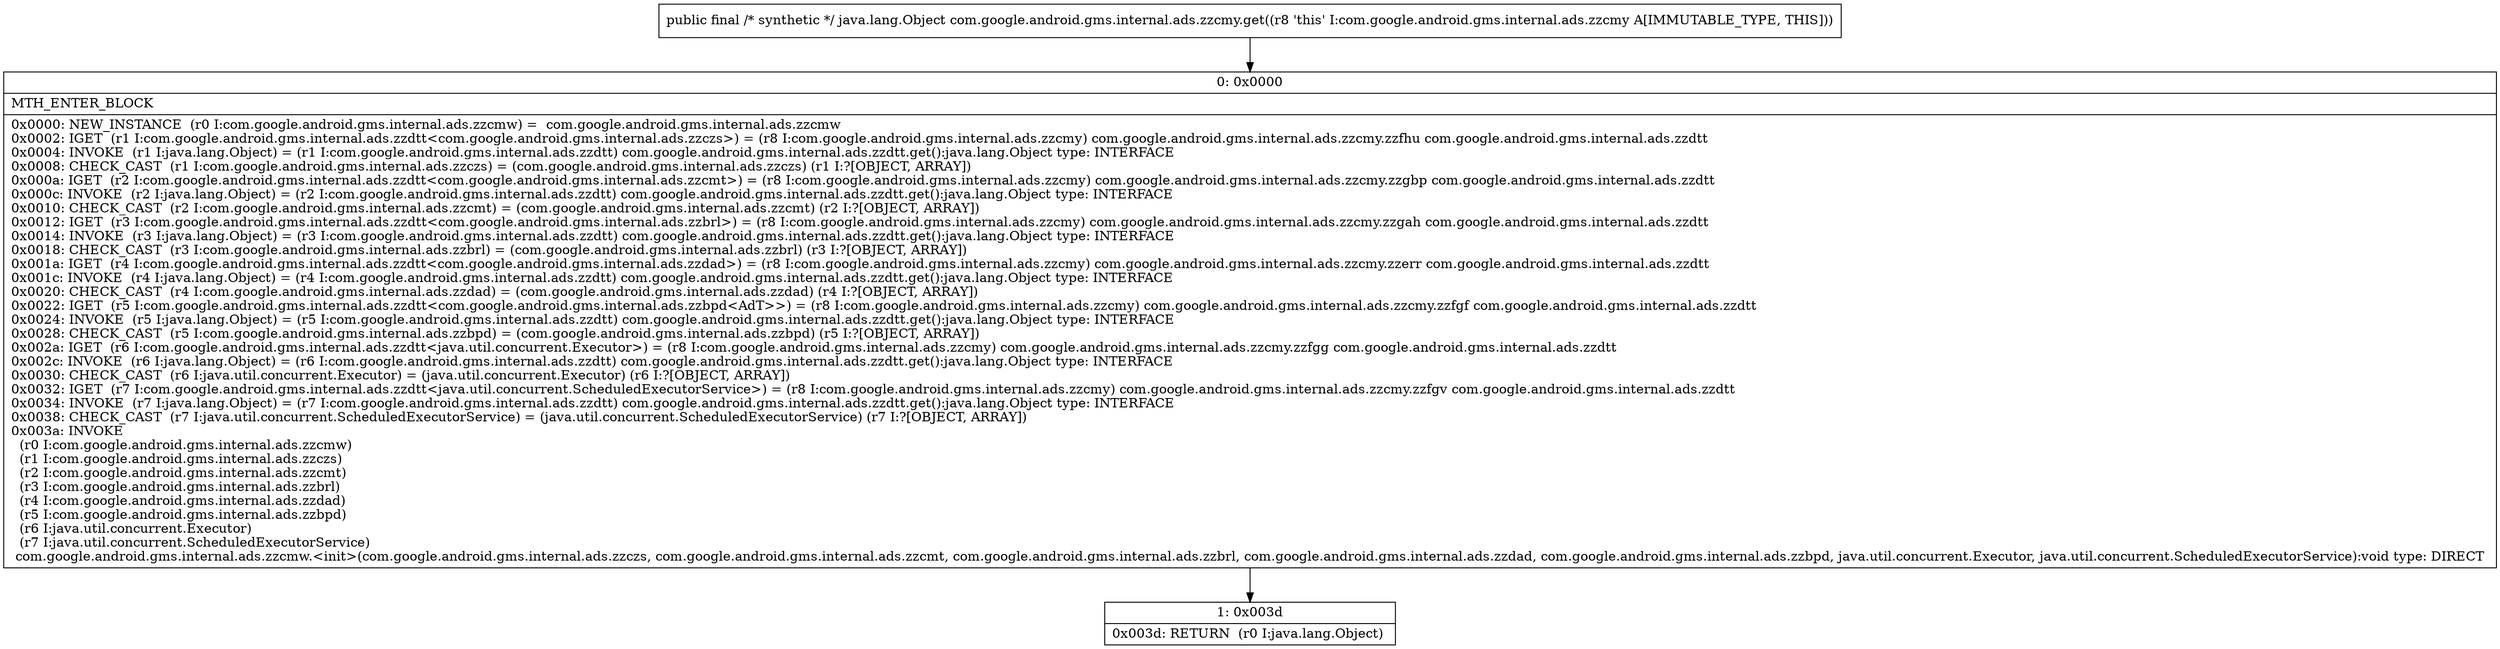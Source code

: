 digraph "CFG forcom.google.android.gms.internal.ads.zzcmy.get()Ljava\/lang\/Object;" {
Node_0 [shape=record,label="{0\:\ 0x0000|MTH_ENTER_BLOCK\l|0x0000: NEW_INSTANCE  (r0 I:com.google.android.gms.internal.ads.zzcmw) =  com.google.android.gms.internal.ads.zzcmw \l0x0002: IGET  (r1 I:com.google.android.gms.internal.ads.zzdtt\<com.google.android.gms.internal.ads.zzczs\>) = (r8 I:com.google.android.gms.internal.ads.zzcmy) com.google.android.gms.internal.ads.zzcmy.zzfhu com.google.android.gms.internal.ads.zzdtt \l0x0004: INVOKE  (r1 I:java.lang.Object) = (r1 I:com.google.android.gms.internal.ads.zzdtt) com.google.android.gms.internal.ads.zzdtt.get():java.lang.Object type: INTERFACE \l0x0008: CHECK_CAST  (r1 I:com.google.android.gms.internal.ads.zzczs) = (com.google.android.gms.internal.ads.zzczs) (r1 I:?[OBJECT, ARRAY]) \l0x000a: IGET  (r2 I:com.google.android.gms.internal.ads.zzdtt\<com.google.android.gms.internal.ads.zzcmt\>) = (r8 I:com.google.android.gms.internal.ads.zzcmy) com.google.android.gms.internal.ads.zzcmy.zzgbp com.google.android.gms.internal.ads.zzdtt \l0x000c: INVOKE  (r2 I:java.lang.Object) = (r2 I:com.google.android.gms.internal.ads.zzdtt) com.google.android.gms.internal.ads.zzdtt.get():java.lang.Object type: INTERFACE \l0x0010: CHECK_CAST  (r2 I:com.google.android.gms.internal.ads.zzcmt) = (com.google.android.gms.internal.ads.zzcmt) (r2 I:?[OBJECT, ARRAY]) \l0x0012: IGET  (r3 I:com.google.android.gms.internal.ads.zzdtt\<com.google.android.gms.internal.ads.zzbrl\>) = (r8 I:com.google.android.gms.internal.ads.zzcmy) com.google.android.gms.internal.ads.zzcmy.zzgah com.google.android.gms.internal.ads.zzdtt \l0x0014: INVOKE  (r3 I:java.lang.Object) = (r3 I:com.google.android.gms.internal.ads.zzdtt) com.google.android.gms.internal.ads.zzdtt.get():java.lang.Object type: INTERFACE \l0x0018: CHECK_CAST  (r3 I:com.google.android.gms.internal.ads.zzbrl) = (com.google.android.gms.internal.ads.zzbrl) (r3 I:?[OBJECT, ARRAY]) \l0x001a: IGET  (r4 I:com.google.android.gms.internal.ads.zzdtt\<com.google.android.gms.internal.ads.zzdad\>) = (r8 I:com.google.android.gms.internal.ads.zzcmy) com.google.android.gms.internal.ads.zzcmy.zzerr com.google.android.gms.internal.ads.zzdtt \l0x001c: INVOKE  (r4 I:java.lang.Object) = (r4 I:com.google.android.gms.internal.ads.zzdtt) com.google.android.gms.internal.ads.zzdtt.get():java.lang.Object type: INTERFACE \l0x0020: CHECK_CAST  (r4 I:com.google.android.gms.internal.ads.zzdad) = (com.google.android.gms.internal.ads.zzdad) (r4 I:?[OBJECT, ARRAY]) \l0x0022: IGET  (r5 I:com.google.android.gms.internal.ads.zzdtt\<com.google.android.gms.internal.ads.zzbpd\<AdT\>\>) = (r8 I:com.google.android.gms.internal.ads.zzcmy) com.google.android.gms.internal.ads.zzcmy.zzfgf com.google.android.gms.internal.ads.zzdtt \l0x0024: INVOKE  (r5 I:java.lang.Object) = (r5 I:com.google.android.gms.internal.ads.zzdtt) com.google.android.gms.internal.ads.zzdtt.get():java.lang.Object type: INTERFACE \l0x0028: CHECK_CAST  (r5 I:com.google.android.gms.internal.ads.zzbpd) = (com.google.android.gms.internal.ads.zzbpd) (r5 I:?[OBJECT, ARRAY]) \l0x002a: IGET  (r6 I:com.google.android.gms.internal.ads.zzdtt\<java.util.concurrent.Executor\>) = (r8 I:com.google.android.gms.internal.ads.zzcmy) com.google.android.gms.internal.ads.zzcmy.zzfgg com.google.android.gms.internal.ads.zzdtt \l0x002c: INVOKE  (r6 I:java.lang.Object) = (r6 I:com.google.android.gms.internal.ads.zzdtt) com.google.android.gms.internal.ads.zzdtt.get():java.lang.Object type: INTERFACE \l0x0030: CHECK_CAST  (r6 I:java.util.concurrent.Executor) = (java.util.concurrent.Executor) (r6 I:?[OBJECT, ARRAY]) \l0x0032: IGET  (r7 I:com.google.android.gms.internal.ads.zzdtt\<java.util.concurrent.ScheduledExecutorService\>) = (r8 I:com.google.android.gms.internal.ads.zzcmy) com.google.android.gms.internal.ads.zzcmy.zzfgv com.google.android.gms.internal.ads.zzdtt \l0x0034: INVOKE  (r7 I:java.lang.Object) = (r7 I:com.google.android.gms.internal.ads.zzdtt) com.google.android.gms.internal.ads.zzdtt.get():java.lang.Object type: INTERFACE \l0x0038: CHECK_CAST  (r7 I:java.util.concurrent.ScheduledExecutorService) = (java.util.concurrent.ScheduledExecutorService) (r7 I:?[OBJECT, ARRAY]) \l0x003a: INVOKE  \l  (r0 I:com.google.android.gms.internal.ads.zzcmw)\l  (r1 I:com.google.android.gms.internal.ads.zzczs)\l  (r2 I:com.google.android.gms.internal.ads.zzcmt)\l  (r3 I:com.google.android.gms.internal.ads.zzbrl)\l  (r4 I:com.google.android.gms.internal.ads.zzdad)\l  (r5 I:com.google.android.gms.internal.ads.zzbpd)\l  (r6 I:java.util.concurrent.Executor)\l  (r7 I:java.util.concurrent.ScheduledExecutorService)\l com.google.android.gms.internal.ads.zzcmw.\<init\>(com.google.android.gms.internal.ads.zzczs, com.google.android.gms.internal.ads.zzcmt, com.google.android.gms.internal.ads.zzbrl, com.google.android.gms.internal.ads.zzdad, com.google.android.gms.internal.ads.zzbpd, java.util.concurrent.Executor, java.util.concurrent.ScheduledExecutorService):void type: DIRECT \l}"];
Node_1 [shape=record,label="{1\:\ 0x003d|0x003d: RETURN  (r0 I:java.lang.Object) \l}"];
MethodNode[shape=record,label="{public final \/* synthetic *\/ java.lang.Object com.google.android.gms.internal.ads.zzcmy.get((r8 'this' I:com.google.android.gms.internal.ads.zzcmy A[IMMUTABLE_TYPE, THIS])) }"];
MethodNode -> Node_0;
Node_0 -> Node_1;
}

